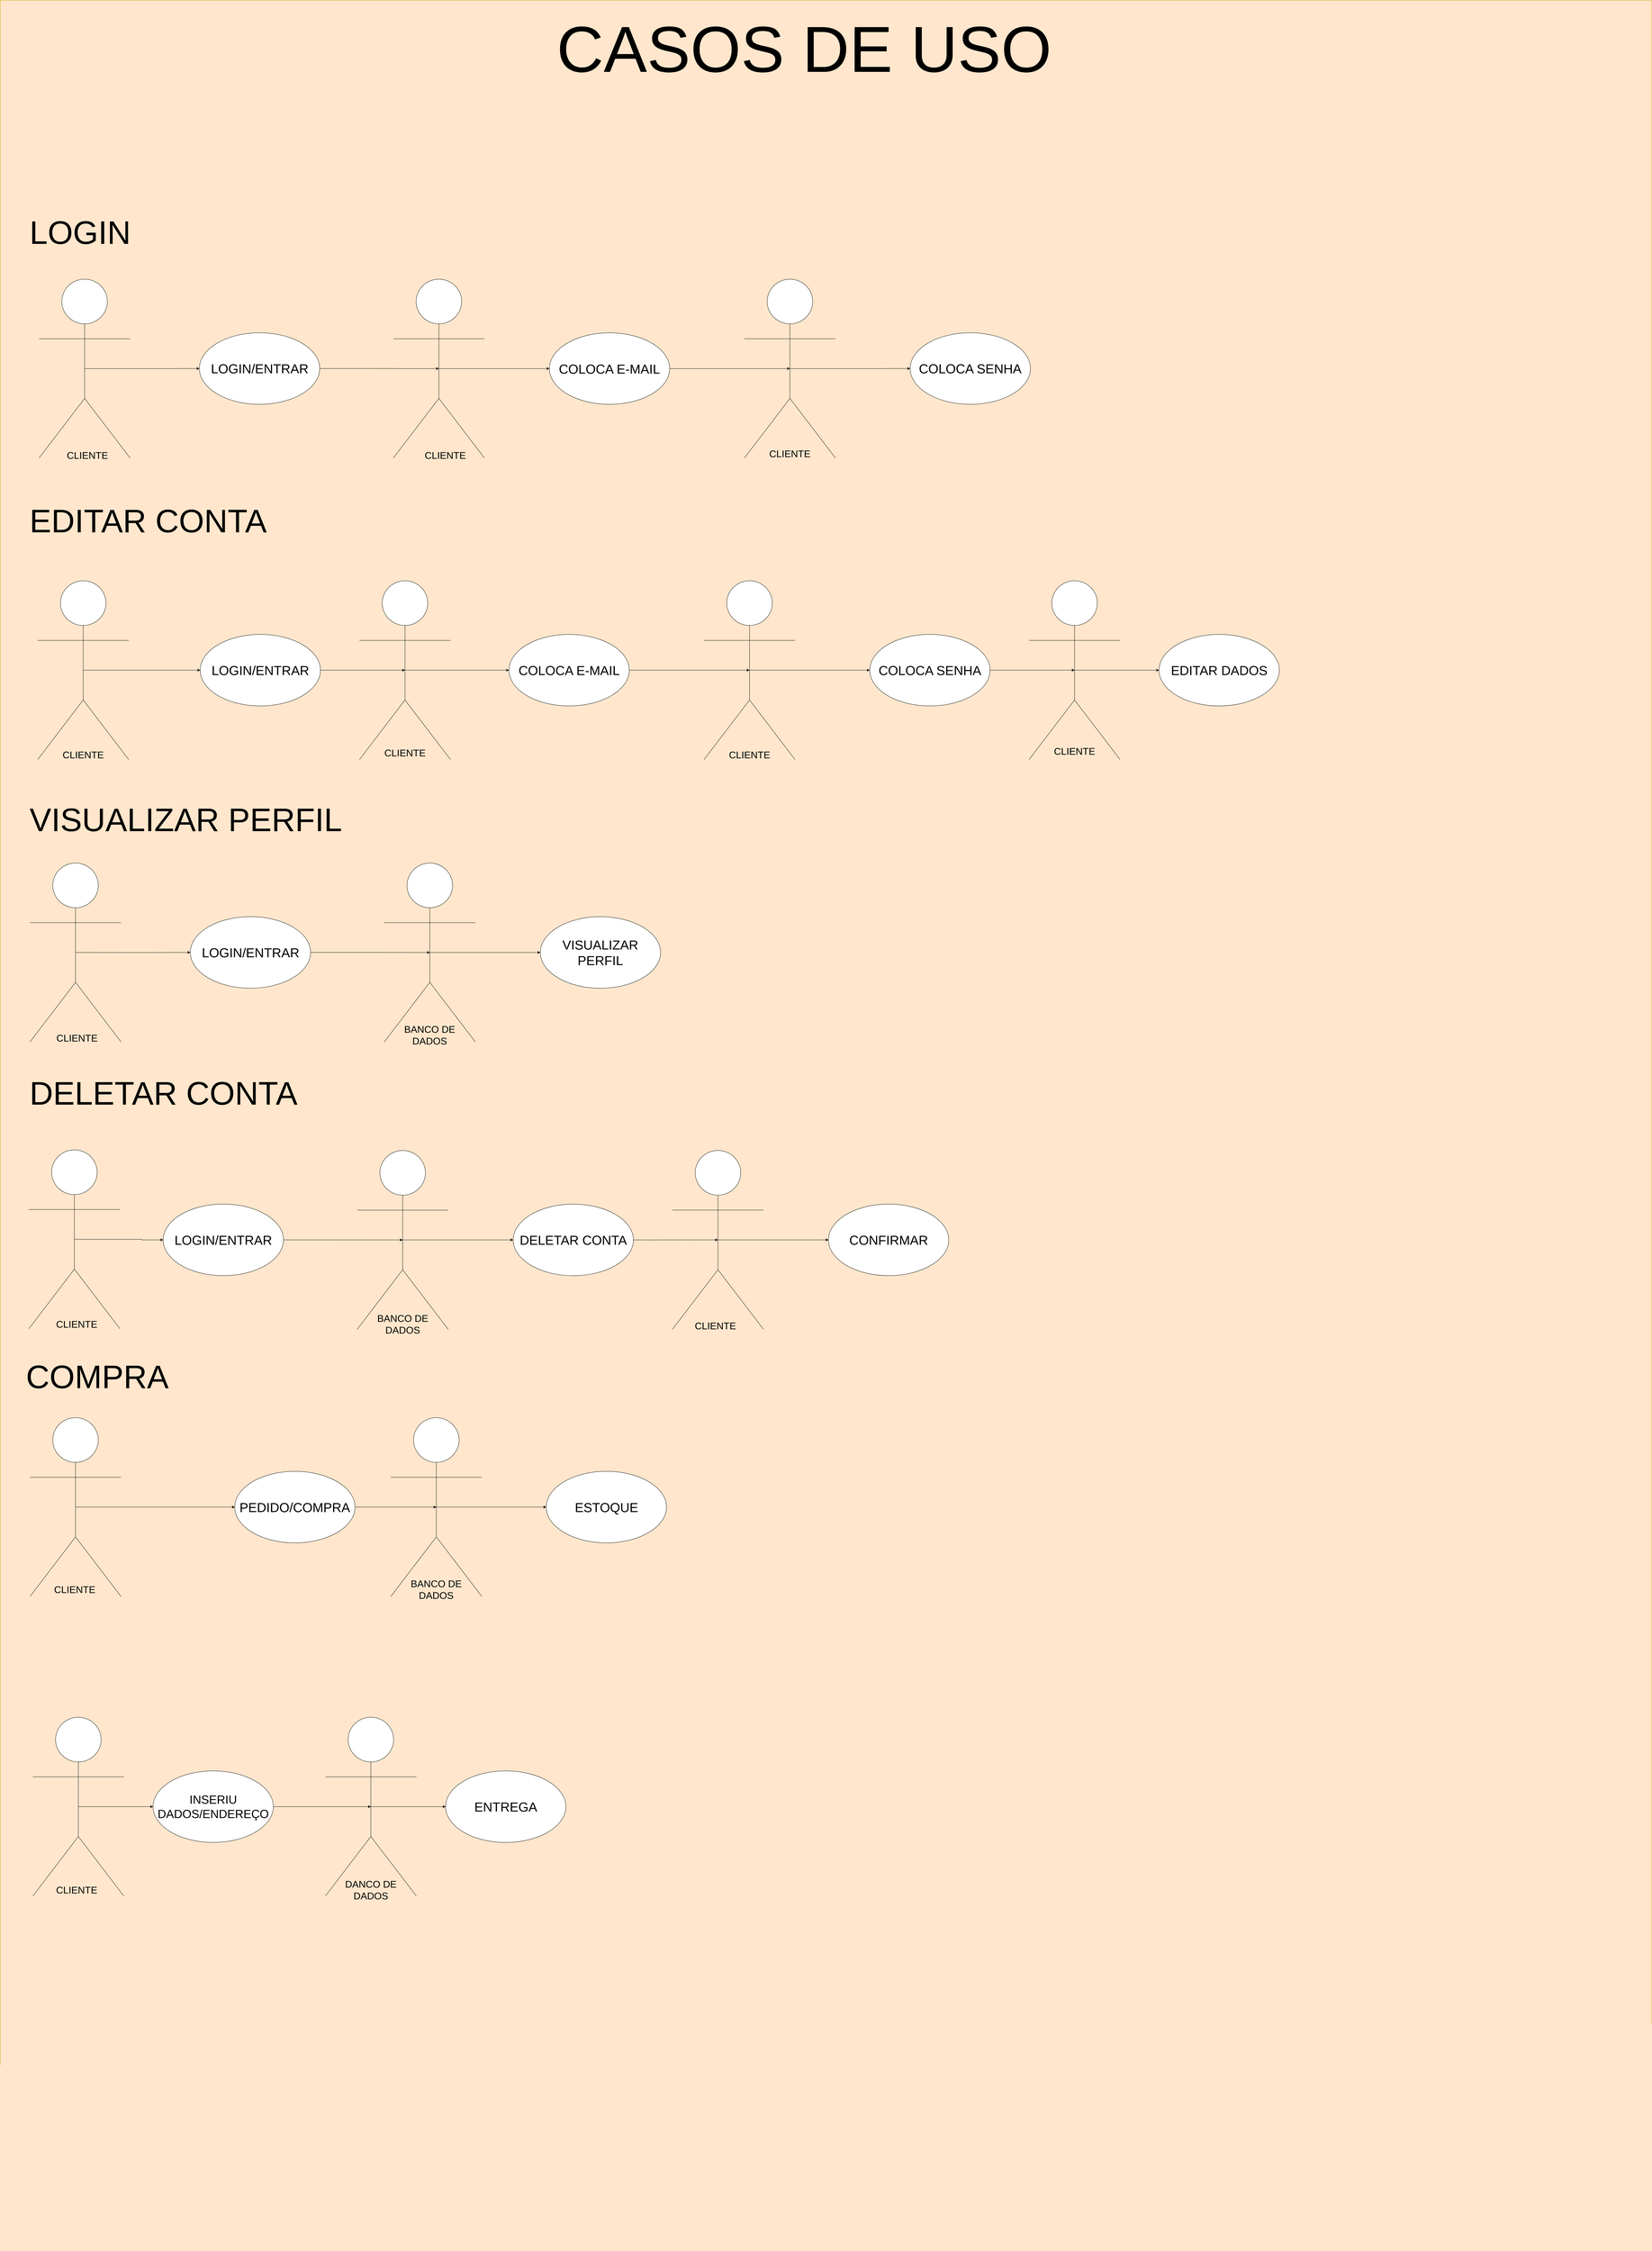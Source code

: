 <mxfile version="24.5.4" type="device">
  <diagram name="Página-1" id="MZOrhbTqoAxMYfqySvp9">
    <mxGraphModel dx="12340" dy="8620" grid="1" gridSize="10" guides="1" tooltips="1" connect="1" arrows="1" fold="1" page="0" pageScale="1" pageWidth="827" pageHeight="1169" math="0" shadow="0">
      <root>
        <mxCell id="0" />
        <mxCell id="1" parent="0" />
        <mxCell id="YWciEob6G5SSci7iSp5B-1" value="" style="rounded=0;whiteSpace=wrap;html=1;fillColor=#ffe6cc;strokeColor=#d79b00;" vertex="1" parent="1">
          <mxGeometry x="2340" y="-460" width="5080" height="6920" as="geometry" />
        </mxCell>
        <mxCell id="YWciEob6G5SSci7iSp5B-2" style="edgeStyle=orthogonalEdgeStyle;rounded=0;orthogonalLoop=1;jettySize=auto;html=1;exitX=0.5;exitY=0.5;exitDx=0;exitDy=0;exitPerimeter=0;entryX=0;entryY=0.5;entryDx=0;entryDy=0;" edge="1" parent="1" source="YWciEob6G5SSci7iSp5B-3" target="YWciEob6G5SSci7iSp5B-5">
          <mxGeometry relative="1" as="geometry" />
        </mxCell>
        <mxCell id="YWciEob6G5SSci7iSp5B-3" value="" style="shape=umlActor;verticalLabelPosition=bottom;verticalAlign=top;html=1;outlineConnect=0;" vertex="1" parent="1">
          <mxGeometry x="2431.33" y="3898.74" width="280" height="550" as="geometry" />
        </mxCell>
        <mxCell id="YWciEob6G5SSci7iSp5B-4" value="&lt;font style=&quot;font-size: 100px;&quot;&gt;COMPRA&lt;/font&gt;" style="text;html=1;align=center;verticalAlign=middle;whiteSpace=wrap;rounded=0;" vertex="1" parent="1">
          <mxGeometry x="2427.88" y="3729.99" width="421.09" height="85" as="geometry" />
        </mxCell>
        <mxCell id="YWciEob6G5SSci7iSp5B-5" value="&lt;font style=&quot;font-size: 40px;&quot;&gt;PEDIDO/COMPRA&lt;/font&gt;" style="ellipse;whiteSpace=wrap;html=1;" vertex="1" parent="1">
          <mxGeometry x="3061.33" y="4063.74" width="370" height="220" as="geometry" />
        </mxCell>
        <mxCell id="YWciEob6G5SSci7iSp5B-6" style="edgeStyle=orthogonalEdgeStyle;rounded=0;orthogonalLoop=1;jettySize=auto;html=1;exitX=0.5;exitY=0.5;exitDx=0;exitDy=0;exitPerimeter=0;entryX=0;entryY=0.5;entryDx=0;entryDy=0;" edge="1" parent="1" source="YWciEob6G5SSci7iSp5B-7" target="YWciEob6G5SSci7iSp5B-8">
          <mxGeometry relative="1" as="geometry" />
        </mxCell>
        <mxCell id="YWciEob6G5SSci7iSp5B-7" value="" style="shape=umlActor;verticalLabelPosition=bottom;verticalAlign=top;html=1;outlineConnect=0;" vertex="1" parent="1">
          <mxGeometry x="3541.33" y="3898.74" width="280" height="550" as="geometry" />
        </mxCell>
        <mxCell id="YWciEob6G5SSci7iSp5B-8" value="&lt;font style=&quot;font-size: 40px;&quot;&gt;ESTOQUE&lt;/font&gt;" style="ellipse;whiteSpace=wrap;html=1;" vertex="1" parent="1">
          <mxGeometry x="4019.59" y="4063.74" width="370" height="220" as="geometry" />
        </mxCell>
        <mxCell id="YWciEob6G5SSci7iSp5B-9" style="edgeStyle=orthogonalEdgeStyle;rounded=0;orthogonalLoop=1;jettySize=auto;html=1;exitX=0.5;exitY=0.5;exitDx=0;exitDy=0;exitPerimeter=0;" edge="1" parent="1" source="YWciEob6G5SSci7iSp5B-10" target="YWciEob6G5SSci7iSp5B-12">
          <mxGeometry relative="1" as="geometry" />
        </mxCell>
        <mxCell id="YWciEob6G5SSci7iSp5B-10" value="" style="shape=umlActor;verticalLabelPosition=bottom;verticalAlign=top;html=1;outlineConnect=0;" vertex="1" parent="1">
          <mxGeometry x="2459.28" y="397.5" width="280" height="550" as="geometry" />
        </mxCell>
        <mxCell id="YWciEob6G5SSci7iSp5B-11" value="&lt;font style=&quot;font-size: 100px;&quot;&gt;LOGIN&lt;/font&gt;" style="text;html=1;align=left;verticalAlign=middle;whiteSpace=wrap;rounded=0;" vertex="1" parent="1">
          <mxGeometry x="2427.88" y="209.85" width="406.42" height="85.3" as="geometry" />
        </mxCell>
        <mxCell id="YWciEob6G5SSci7iSp5B-12" value="&lt;font style=&quot;font-size: 40px;&quot;&gt;LOGIN/ENTRAR&lt;/font&gt;" style="ellipse;whiteSpace=wrap;html=1;" vertex="1" parent="1">
          <mxGeometry x="2952.55" y="562.35" width="370" height="220" as="geometry" />
        </mxCell>
        <mxCell id="YWciEob6G5SSci7iSp5B-13" style="edgeStyle=orthogonalEdgeStyle;rounded=0;orthogonalLoop=1;jettySize=auto;html=1;exitX=0.5;exitY=0.5;exitDx=0;exitDy=0;exitPerimeter=0;entryX=0;entryY=0.5;entryDx=0;entryDy=0;" edge="1" parent="1" source="YWciEob6G5SSci7iSp5B-14" target="YWciEob6G5SSci7iSp5B-15">
          <mxGeometry relative="1" as="geometry" />
        </mxCell>
        <mxCell id="YWciEob6G5SSci7iSp5B-14" value="" style="shape=umlActor;verticalLabelPosition=bottom;verticalAlign=top;html=1;outlineConnect=0;" vertex="1" parent="1">
          <mxGeometry x="3549.28" y="397.5" width="280" height="550" as="geometry" />
        </mxCell>
        <mxCell id="YWciEob6G5SSci7iSp5B-15" value="&lt;font style=&quot;font-size: 40px;&quot;&gt;COLOCA E-MAIL&lt;/font&gt;" style="ellipse;whiteSpace=wrap;html=1;" vertex="1" parent="1">
          <mxGeometry x="4029.28" y="562.5" width="370" height="220" as="geometry" />
        </mxCell>
        <mxCell id="YWciEob6G5SSci7iSp5B-16" style="edgeStyle=orthogonalEdgeStyle;rounded=0;orthogonalLoop=1;jettySize=auto;html=1;exitX=0.5;exitY=0.5;exitDx=0;exitDy=0;exitPerimeter=0;" edge="1" parent="1" source="YWciEob6G5SSci7iSp5B-17" target="YWciEob6G5SSci7iSp5B-19">
          <mxGeometry relative="1" as="geometry" />
        </mxCell>
        <mxCell id="YWciEob6G5SSci7iSp5B-17" value="" style="shape=umlActor;verticalLabelPosition=bottom;verticalAlign=top;html=1;outlineConnect=0;" vertex="1" parent="1">
          <mxGeometry x="4629.28" y="397.5" width="280" height="550" as="geometry" />
        </mxCell>
        <mxCell id="YWciEob6G5SSci7iSp5B-18" value="&lt;font style=&quot;font-size: 100px;&quot;&gt;EDITAR CONTA&lt;/font&gt;" style="text;html=1;align=left;verticalAlign=middle;whiteSpace=wrap;rounded=0;" vertex="1" parent="1">
          <mxGeometry x="2427.88" y="1080" width="810" height="120" as="geometry" />
        </mxCell>
        <mxCell id="YWciEob6G5SSci7iSp5B-19" value="&lt;font style=&quot;font-size: 40px;&quot;&gt;COLOCA SENHA&lt;/font&gt;" style="ellipse;whiteSpace=wrap;html=1;" vertex="1" parent="1">
          <mxGeometry x="5139.28" y="562.35" width="370" height="220" as="geometry" />
        </mxCell>
        <mxCell id="YWciEob6G5SSci7iSp5B-20" style="edgeStyle=orthogonalEdgeStyle;rounded=0;orthogonalLoop=1;jettySize=auto;html=1;exitX=0.5;exitY=0.5;exitDx=0;exitDy=0;exitPerimeter=0;" edge="1" parent="1" source="YWciEob6G5SSci7iSp5B-21" target="YWciEob6G5SSci7iSp5B-26">
          <mxGeometry relative="1" as="geometry" />
        </mxCell>
        <mxCell id="YWciEob6G5SSci7iSp5B-21" value="" style="shape=umlActor;verticalLabelPosition=bottom;verticalAlign=top;html=1;outlineConnect=0;" vertex="1" parent="1">
          <mxGeometry x="2454.98" y="1325" width="280" height="550" as="geometry" />
        </mxCell>
        <mxCell id="YWciEob6G5SSci7iSp5B-22" value="&lt;font style=&quot;font-size: 40px;&quot;&gt;EDITAR DADOS&lt;/font&gt;" style="ellipse;whiteSpace=wrap;html=1;" vertex="1" parent="1">
          <mxGeometry x="5904.98" y="1490" width="370" height="220" as="geometry" />
        </mxCell>
        <mxCell id="YWciEob6G5SSci7iSp5B-23" style="edgeStyle=orthogonalEdgeStyle;rounded=0;orthogonalLoop=1;jettySize=auto;html=1;exitX=0.5;exitY=0.5;exitDx=0;exitDy=0;exitPerimeter=0;entryX=0;entryY=0.5;entryDx=0;entryDy=0;" edge="1" parent="1" source="YWciEob6G5SSci7iSp5B-24" target="YWciEob6G5SSci7iSp5B-22">
          <mxGeometry relative="1" as="geometry" />
        </mxCell>
        <mxCell id="YWciEob6G5SSci7iSp5B-24" value="" style="shape=umlActor;verticalLabelPosition=bottom;verticalAlign=top;html=1;outlineConnect=0;" vertex="1" parent="1">
          <mxGeometry x="5504.98" y="1325" width="280" height="550" as="geometry" />
        </mxCell>
        <mxCell id="YWciEob6G5SSci7iSp5B-25" value="&lt;font style=&quot;font-size: 36px;&quot;&gt;INSERIU DADOS/ENDEREÇO&lt;/font&gt;" style="ellipse;whiteSpace=wrap;html=1;" vertex="1" parent="1">
          <mxGeometry x="2810" y="4985" width="370" height="220" as="geometry" />
        </mxCell>
        <mxCell id="YWciEob6G5SSci7iSp5B-26" value="&lt;font style=&quot;font-size: 40px;&quot;&gt;LOGIN/ENTRAR&lt;/font&gt;" style="ellipse;whiteSpace=wrap;html=1;" vertex="1" parent="1">
          <mxGeometry x="2954.98" y="1490" width="370" height="220" as="geometry" />
        </mxCell>
        <mxCell id="YWciEob6G5SSci7iSp5B-27" style="edgeStyle=orthogonalEdgeStyle;rounded=0;orthogonalLoop=1;jettySize=auto;html=1;exitX=0.5;exitY=0.5;exitDx=0;exitDy=0;exitPerimeter=0;entryX=0;entryY=0.5;entryDx=0;entryDy=0;" edge="1" parent="1" source="YWciEob6G5SSci7iSp5B-28" target="YWciEob6G5SSci7iSp5B-29">
          <mxGeometry relative="1" as="geometry" />
        </mxCell>
        <mxCell id="YWciEob6G5SSci7iSp5B-28" value="" style="shape=umlActor;verticalLabelPosition=bottom;verticalAlign=top;html=1;outlineConnect=0;" vertex="1" parent="1">
          <mxGeometry x="3444.98" y="1325" width="280" height="550" as="geometry" />
        </mxCell>
        <mxCell id="YWciEob6G5SSci7iSp5B-29" value="&lt;font style=&quot;font-size: 40px;&quot;&gt;COLOCA E-MAIL&lt;/font&gt;" style="ellipse;whiteSpace=wrap;html=1;" vertex="1" parent="1">
          <mxGeometry x="3904.98" y="1490" width="370" height="220" as="geometry" />
        </mxCell>
        <mxCell id="YWciEob6G5SSci7iSp5B-30" style="edgeStyle=orthogonalEdgeStyle;rounded=0;orthogonalLoop=1;jettySize=auto;html=1;exitX=0.5;exitY=0.5;exitDx=0;exitDy=0;exitPerimeter=0;entryX=0;entryY=0.5;entryDx=0;entryDy=0;" edge="1" parent="1" source="YWciEob6G5SSci7iSp5B-31" target="YWciEob6G5SSci7iSp5B-32">
          <mxGeometry relative="1" as="geometry" />
        </mxCell>
        <mxCell id="YWciEob6G5SSci7iSp5B-31" value="" style="shape=umlActor;verticalLabelPosition=bottom;verticalAlign=top;html=1;outlineConnect=0;" vertex="1" parent="1">
          <mxGeometry x="4504.98" y="1325" width="280" height="550" as="geometry" />
        </mxCell>
        <mxCell id="YWciEob6G5SSci7iSp5B-32" value="&lt;font style=&quot;font-size: 40px;&quot;&gt;COLOCA SENHA&lt;/font&gt;" style="ellipse;whiteSpace=wrap;html=1;" vertex="1" parent="1">
          <mxGeometry x="5014.98" y="1490" width="370" height="220" as="geometry" />
        </mxCell>
        <mxCell id="YWciEob6G5SSci7iSp5B-33" style="edgeStyle=orthogonalEdgeStyle;rounded=0;orthogonalLoop=1;jettySize=auto;html=1;exitX=0.5;exitY=0.5;exitDx=0;exitDy=0;exitPerimeter=0;entryX=0;entryY=0.5;entryDx=0;entryDy=0;" edge="1" parent="1" source="YWciEob6G5SSci7iSp5B-34" target="YWciEob6G5SSci7iSp5B-25">
          <mxGeometry relative="1" as="geometry" />
        </mxCell>
        <mxCell id="YWciEob6G5SSci7iSp5B-34" value="" style="shape=umlActor;verticalLabelPosition=bottom;verticalAlign=top;html=1;outlineConnect=0;" vertex="1" parent="1">
          <mxGeometry x="2440" y="4820" width="280" height="550" as="geometry" />
        </mxCell>
        <mxCell id="YWciEob6G5SSci7iSp5B-35" value="&lt;font style=&quot;font-size: 200px;&quot;&gt;CASOS DE USO&lt;/font&gt;" style="text;html=1;align=center;verticalAlign=middle;whiteSpace=wrap;rounded=0;flipH=0;flipV=1;labelPosition=center;verticalLabelPosition=middle;" vertex="1" parent="1">
          <mxGeometry x="4001.03" y="-390" width="1624.46" height="160" as="geometry" />
        </mxCell>
        <mxCell id="YWciEob6G5SSci7iSp5B-36" style="edgeStyle=orthogonalEdgeStyle;rounded=0;orthogonalLoop=1;jettySize=auto;html=1;exitX=0.5;exitY=0.5;exitDx=0;exitDy=0;exitPerimeter=0;entryX=0;entryY=0.5;entryDx=0;entryDy=0;" edge="1" parent="1" source="YWciEob6G5SSci7iSp5B-37" target="YWciEob6G5SSci7iSp5B-38">
          <mxGeometry relative="1" as="geometry" />
        </mxCell>
        <mxCell id="YWciEob6G5SSci7iSp5B-37" value="" style="shape=umlActor;verticalLabelPosition=bottom;verticalAlign=top;html=1;outlineConnect=0;" vertex="1" parent="1">
          <mxGeometry x="3340" y="4820" width="280" height="550" as="geometry" />
        </mxCell>
        <mxCell id="YWciEob6G5SSci7iSp5B-38" value="&lt;font style=&quot;font-size: 40px;&quot;&gt;ENTREGA&lt;/font&gt;" style="ellipse;whiteSpace=wrap;html=1;" vertex="1" parent="1">
          <mxGeometry x="3710" y="4985" width="370" height="220" as="geometry" />
        </mxCell>
        <mxCell id="YWciEob6G5SSci7iSp5B-39" value="&lt;font style=&quot;font-size: 30px;&quot;&gt;CLIENTE&lt;/font&gt;" style="text;html=1;align=center;verticalAlign=middle;whiteSpace=wrap;rounded=0;" vertex="1" parent="1">
          <mxGeometry x="2497.58" y="917.35" width="220" height="42.65" as="geometry" />
        </mxCell>
        <mxCell id="YWciEob6G5SSci7iSp5B-40" value="&lt;font style=&quot;font-size: 30px;&quot;&gt;CLIENTE&lt;/font&gt;" style="text;html=1;align=center;verticalAlign=middle;whiteSpace=wrap;rounded=0;" vertex="1" parent="1">
          <mxGeometry x="3599.28" y="917.35" width="220" height="42.65" as="geometry" />
        </mxCell>
        <mxCell id="YWciEob6G5SSci7iSp5B-41" value="&lt;font style=&quot;font-size: 30px;&quot;&gt;CLIENTE&lt;/font&gt;" style="text;html=1;align=center;verticalAlign=middle;whiteSpace=wrap;rounded=0;" vertex="1" parent="1">
          <mxGeometry x="4659.28" y="912.35" width="220" height="42.65" as="geometry" />
        </mxCell>
        <mxCell id="YWciEob6G5SSci7iSp5B-42" value="&lt;font style=&quot;font-size: 30px;&quot;&gt;CLIENTE&lt;/font&gt;" style="text;html=1;align=center;verticalAlign=middle;whiteSpace=wrap;rounded=0;" vertex="1" parent="1">
          <mxGeometry x="4534.98" y="1838.68" width="220" height="42.65" as="geometry" />
        </mxCell>
        <mxCell id="YWciEob6G5SSci7iSp5B-43" value="&lt;font style=&quot;font-size: 30px;&quot;&gt;CLIENTE&lt;/font&gt;" style="text;html=1;align=center;verticalAlign=middle;whiteSpace=wrap;rounded=0;" vertex="1" parent="1">
          <mxGeometry x="5534.98" y="1827.35" width="220" height="42.65" as="geometry" />
        </mxCell>
        <mxCell id="YWciEob6G5SSci7iSp5B-44" value="&lt;font style=&quot;font-size: 30px;&quot;&gt;CLIENTE&lt;/font&gt;" style="text;html=1;align=center;verticalAlign=middle;whiteSpace=wrap;rounded=0;" vertex="1" parent="1">
          <mxGeometry x="3474.98" y="1832.35" width="220" height="42.65" as="geometry" />
        </mxCell>
        <mxCell id="YWciEob6G5SSci7iSp5B-45" value="&lt;font style=&quot;font-size: 30px;&quot;&gt;CLIENTE&lt;/font&gt;" style="text;html=1;align=center;verticalAlign=middle;whiteSpace=wrap;rounded=0;" vertex="1" parent="1">
          <mxGeometry x="2484.98" y="1838.68" width="220" height="42.65" as="geometry" />
        </mxCell>
        <mxCell id="YWciEob6G5SSci7iSp5B-46" value="&lt;font style=&quot;font-size: 30px;&quot;&gt;CLIENTE&lt;/font&gt;" style="text;html=1;align=center;verticalAlign=middle;whiteSpace=wrap;rounded=0;" vertex="1" parent="1">
          <mxGeometry x="2459.37" y="4406.09" width="220" height="42.65" as="geometry" />
        </mxCell>
        <mxCell id="YWciEob6G5SSci7iSp5B-47" value="&lt;font style=&quot;font-size: 30px;&quot;&gt;BANCO DE DADOS&lt;/font&gt;" style="text;html=1;align=center;verticalAlign=middle;whiteSpace=wrap;rounded=0;" vertex="1" parent="1">
          <mxGeometry x="3571.33" y="4406.09" width="220" height="42.65" as="geometry" />
        </mxCell>
        <mxCell id="YWciEob6G5SSci7iSp5B-48" style="edgeStyle=orthogonalEdgeStyle;rounded=0;orthogonalLoop=1;jettySize=auto;html=1;exitX=1;exitY=0.5;exitDx=0;exitDy=0;entryX=0.5;entryY=0.5;entryDx=0;entryDy=0;entryPerimeter=0;" edge="1" parent="1" source="YWciEob6G5SSci7iSp5B-5" target="YWciEob6G5SSci7iSp5B-7">
          <mxGeometry relative="1" as="geometry" />
        </mxCell>
        <mxCell id="YWciEob6G5SSci7iSp5B-49" style="edgeStyle=orthogonalEdgeStyle;rounded=0;orthogonalLoop=1;jettySize=auto;html=1;exitX=1;exitY=0.5;exitDx=0;exitDy=0;entryX=0.5;entryY=0.5;entryDx=0;entryDy=0;entryPerimeter=0;" edge="1" parent="1" source="YWciEob6G5SSci7iSp5B-26" target="YWciEob6G5SSci7iSp5B-28">
          <mxGeometry relative="1" as="geometry" />
        </mxCell>
        <mxCell id="YWciEob6G5SSci7iSp5B-50" style="edgeStyle=orthogonalEdgeStyle;rounded=0;orthogonalLoop=1;jettySize=auto;html=1;exitX=1;exitY=0.5;exitDx=0;exitDy=0;entryX=0.5;entryY=0.5;entryDx=0;entryDy=0;entryPerimeter=0;" edge="1" parent="1" source="YWciEob6G5SSci7iSp5B-29" target="YWciEob6G5SSci7iSp5B-31">
          <mxGeometry relative="1" as="geometry" />
        </mxCell>
        <mxCell id="YWciEob6G5SSci7iSp5B-51" style="edgeStyle=orthogonalEdgeStyle;rounded=0;orthogonalLoop=1;jettySize=auto;html=1;exitX=1;exitY=0.5;exitDx=0;exitDy=0;entryX=0.5;entryY=0.5;entryDx=0;entryDy=0;entryPerimeter=0;" edge="1" parent="1" source="YWciEob6G5SSci7iSp5B-32" target="YWciEob6G5SSci7iSp5B-24">
          <mxGeometry relative="1" as="geometry" />
        </mxCell>
        <mxCell id="YWciEob6G5SSci7iSp5B-52" style="edgeStyle=orthogonalEdgeStyle;rounded=0;orthogonalLoop=1;jettySize=auto;html=1;exitX=1;exitY=0.5;exitDx=0;exitDy=0;entryX=0.5;entryY=0.5;entryDx=0;entryDy=0;entryPerimeter=0;" edge="1" parent="1" source="YWciEob6G5SSci7iSp5B-12" target="YWciEob6G5SSci7iSp5B-14">
          <mxGeometry relative="1" as="geometry" />
        </mxCell>
        <mxCell id="YWciEob6G5SSci7iSp5B-53" style="edgeStyle=orthogonalEdgeStyle;rounded=0;orthogonalLoop=1;jettySize=auto;html=1;exitX=1;exitY=0.5;exitDx=0;exitDy=0;entryX=0.5;entryY=0.5;entryDx=0;entryDy=0;entryPerimeter=0;" edge="1" parent="1" source="YWciEob6G5SSci7iSp5B-15" target="YWciEob6G5SSci7iSp5B-17">
          <mxGeometry relative="1" as="geometry" />
        </mxCell>
        <mxCell id="YWciEob6G5SSci7iSp5B-54" style="edgeStyle=orthogonalEdgeStyle;rounded=0;orthogonalLoop=1;jettySize=auto;html=1;exitX=1;exitY=0.5;exitDx=0;exitDy=0;entryX=0.5;entryY=0.5;entryDx=0;entryDy=0;entryPerimeter=0;" edge="1" parent="1" source="YWciEob6G5SSci7iSp5B-25" target="YWciEob6G5SSci7iSp5B-37">
          <mxGeometry relative="1" as="geometry" />
        </mxCell>
        <mxCell id="YWciEob6G5SSci7iSp5B-55" value="&lt;font style=&quot;font-size: 30px;&quot;&gt;CLIENTE&lt;/font&gt;" style="text;html=1;align=center;verticalAlign=middle;whiteSpace=wrap;rounded=0;" vertex="1" parent="1">
          <mxGeometry x="2464.99" y="5330" width="220" height="42.65" as="geometry" />
        </mxCell>
        <mxCell id="YWciEob6G5SSci7iSp5B-56" value="&lt;font style=&quot;font-size: 30px;&quot;&gt;DANCO DE DADOS&lt;/font&gt;" style="text;html=1;align=center;verticalAlign=middle;whiteSpace=wrap;rounded=0;" vertex="1" parent="1">
          <mxGeometry x="3370" y="5330" width="220" height="42.65" as="geometry" />
        </mxCell>
        <mxCell id="YWciEob6G5SSci7iSp5B-57" style="edgeStyle=orthogonalEdgeStyle;rounded=0;orthogonalLoop=1;jettySize=auto;html=1;exitX=0.5;exitY=0.5;exitDx=0;exitDy=0;exitPerimeter=0;" edge="1" parent="1" source="YWciEob6G5SSci7iSp5B-58" target="YWciEob6G5SSci7iSp5B-60">
          <mxGeometry relative="1" as="geometry" />
        </mxCell>
        <mxCell id="YWciEob6G5SSci7iSp5B-58" value="" style="shape=umlActor;verticalLabelPosition=bottom;verticalAlign=top;html=1;outlineConnect=0;" vertex="1" parent="1">
          <mxGeometry x="2431.33" y="2193.18" width="280" height="550" as="geometry" />
        </mxCell>
        <mxCell id="YWciEob6G5SSci7iSp5B-59" value="&lt;font style=&quot;font-size: 100px;&quot;&gt;VISUALIZAR PERFIL&lt;/font&gt;" style="text;html=1;align=left;verticalAlign=middle;whiteSpace=wrap;rounded=0;" vertex="1" parent="1">
          <mxGeometry x="2427.88" y="2016.45" width="989.95" height="85.3" as="geometry" />
        </mxCell>
        <mxCell id="YWciEob6G5SSci7iSp5B-60" value="&lt;font style=&quot;font-size: 40px;&quot;&gt;LOGIN/ENTRAR&lt;/font&gt;" style="ellipse;whiteSpace=wrap;html=1;" vertex="1" parent="1">
          <mxGeometry x="2924.6" y="2358.03" width="370" height="220" as="geometry" />
        </mxCell>
        <mxCell id="YWciEob6G5SSci7iSp5B-61" style="edgeStyle=orthogonalEdgeStyle;rounded=0;orthogonalLoop=1;jettySize=auto;html=1;exitX=0.5;exitY=0.5;exitDx=0;exitDy=0;exitPerimeter=0;entryX=0;entryY=0.5;entryDx=0;entryDy=0;" edge="1" parent="1" source="YWciEob6G5SSci7iSp5B-62" target="YWciEob6G5SSci7iSp5B-63">
          <mxGeometry relative="1" as="geometry" />
        </mxCell>
        <mxCell id="YWciEob6G5SSci7iSp5B-62" value="" style="shape=umlActor;verticalLabelPosition=bottom;verticalAlign=top;html=1;outlineConnect=0;" vertex="1" parent="1">
          <mxGeometry x="3521.33" y="2193.18" width="280" height="550" as="geometry" />
        </mxCell>
        <mxCell id="YWciEob6G5SSci7iSp5B-63" value="&lt;font style=&quot;font-size: 40px;&quot;&gt;VISUALIZAR PERFIL&lt;/font&gt;" style="ellipse;whiteSpace=wrap;html=1;" vertex="1" parent="1">
          <mxGeometry x="4001.33" y="2358.18" width="370" height="220" as="geometry" />
        </mxCell>
        <mxCell id="YWciEob6G5SSci7iSp5B-64" style="edgeStyle=orthogonalEdgeStyle;rounded=0;orthogonalLoop=1;jettySize=auto;html=1;exitX=1;exitY=0.5;exitDx=0;exitDy=0;entryX=0.5;entryY=0.5;entryDx=0;entryDy=0;entryPerimeter=0;" edge="1" parent="1" source="YWciEob6G5SSci7iSp5B-60" target="YWciEob6G5SSci7iSp5B-62">
          <mxGeometry relative="1" as="geometry" />
        </mxCell>
        <mxCell id="YWciEob6G5SSci7iSp5B-65" style="edgeStyle=orthogonalEdgeStyle;rounded=0;orthogonalLoop=1;jettySize=auto;html=1;exitX=0.5;exitY=0.5;exitDx=0;exitDy=0;exitPerimeter=0;entryX=0;entryY=0.5;entryDx=0;entryDy=0;" edge="1" parent="1" source="YWciEob6G5SSci7iSp5B-66" target="YWciEob6G5SSci7iSp5B-68">
          <mxGeometry relative="1" as="geometry" />
        </mxCell>
        <mxCell id="YWciEob6G5SSci7iSp5B-66" value="" style="shape=umlActor;verticalLabelPosition=bottom;verticalAlign=top;html=1;outlineConnect=0;" vertex="1" parent="1">
          <mxGeometry x="2427.88" y="3075.25" width="280" height="550" as="geometry" />
        </mxCell>
        <mxCell id="YWciEob6G5SSci7iSp5B-67" value="&lt;span style=&quot;font-size: 100px;&quot;&gt;DELETAR CONTA&lt;/span&gt;" style="text;html=1;align=left;verticalAlign=middle;whiteSpace=wrap;rounded=0;" vertex="1" parent="1">
          <mxGeometry x="2427.88" y="2857" width="942.12" height="85.3" as="geometry" />
        </mxCell>
        <mxCell id="YWciEob6G5SSci7iSp5B-68" value="&lt;font style=&quot;font-size: 40px;&quot;&gt;LOGIN/ENTRAR&lt;/font&gt;" style="ellipse;whiteSpace=wrap;html=1;" vertex="1" parent="1">
          <mxGeometry x="2841.15" y="3242.0" width="370" height="220" as="geometry" />
        </mxCell>
        <mxCell id="YWciEob6G5SSci7iSp5B-69" style="edgeStyle=orthogonalEdgeStyle;rounded=0;orthogonalLoop=1;jettySize=auto;html=1;exitX=0.5;exitY=0.5;exitDx=0;exitDy=0;exitPerimeter=0;entryX=0;entryY=0.5;entryDx=0;entryDy=0;" edge="1" parent="1" source="YWciEob6G5SSci7iSp5B-70" target="YWciEob6G5SSci7iSp5B-71">
          <mxGeometry relative="1" as="geometry" />
        </mxCell>
        <mxCell id="YWciEob6G5SSci7iSp5B-70" value="" style="shape=umlActor;verticalLabelPosition=bottom;verticalAlign=top;html=1;outlineConnect=0;" vertex="1" parent="1">
          <mxGeometry x="3437.88" y="3077.15" width="280" height="550" as="geometry" />
        </mxCell>
        <mxCell id="YWciEob6G5SSci7iSp5B-71" value="&lt;font style=&quot;font-size: 40px;&quot;&gt;DELETAR CONTA&lt;/font&gt;" style="ellipse;whiteSpace=wrap;html=1;" vertex="1" parent="1">
          <mxGeometry x="3917.88" y="3242.15" width="370" height="220" as="geometry" />
        </mxCell>
        <mxCell id="YWciEob6G5SSci7iSp5B-72" style="edgeStyle=orthogonalEdgeStyle;rounded=0;orthogonalLoop=1;jettySize=auto;html=1;exitX=0.5;exitY=0.5;exitDx=0;exitDy=0;exitPerimeter=0;entryX=0;entryY=0.5;entryDx=0;entryDy=0;" edge="1" parent="1" source="YWciEob6G5SSci7iSp5B-73" target="YWciEob6G5SSci7iSp5B-74">
          <mxGeometry relative="1" as="geometry" />
        </mxCell>
        <mxCell id="YWciEob6G5SSci7iSp5B-73" value="" style="shape=umlActor;verticalLabelPosition=bottom;verticalAlign=top;html=1;outlineConnect=0;" vertex="1" parent="1">
          <mxGeometry x="4407.88" y="3077" width="280" height="550" as="geometry" />
        </mxCell>
        <mxCell id="YWciEob6G5SSci7iSp5B-74" value="&lt;font style=&quot;font-size: 40px;&quot;&gt;CONFIRMAR&lt;/font&gt;" style="ellipse;whiteSpace=wrap;html=1;" vertex="1" parent="1">
          <mxGeometry x="4887.88" y="3242" width="370" height="220" as="geometry" />
        </mxCell>
        <mxCell id="YWciEob6G5SSci7iSp5B-75" style="edgeStyle=orthogonalEdgeStyle;rounded=0;orthogonalLoop=1;jettySize=auto;html=1;exitX=1;exitY=0.5;exitDx=0;exitDy=0;entryX=0.5;entryY=0.5;entryDx=0;entryDy=0;entryPerimeter=0;" edge="1" parent="1" source="YWciEob6G5SSci7iSp5B-68" target="YWciEob6G5SSci7iSp5B-70">
          <mxGeometry relative="1" as="geometry" />
        </mxCell>
        <mxCell id="YWciEob6G5SSci7iSp5B-76" style="edgeStyle=orthogonalEdgeStyle;rounded=0;orthogonalLoop=1;jettySize=auto;html=1;exitX=1;exitY=0.5;exitDx=0;exitDy=0;entryX=0.5;entryY=0.5;entryDx=0;entryDy=0;entryPerimeter=0;" edge="1" parent="1" source="YWciEob6G5SSci7iSp5B-71" target="YWciEob6G5SSci7iSp5B-73">
          <mxGeometry relative="1" as="geometry" />
        </mxCell>
        <mxCell id="YWciEob6G5SSci7iSp5B-77" value="&lt;font style=&quot;font-size: 30px;&quot;&gt;CLIENTE&lt;/font&gt;" style="text;html=1;align=center;verticalAlign=middle;whiteSpace=wrap;rounded=0;" vertex="1" parent="1">
          <mxGeometry x="2464.99" y="3590" width="220" height="42.65" as="geometry" />
        </mxCell>
        <mxCell id="YWciEob6G5SSci7iSp5B-78" value="&lt;font style=&quot;font-size: 30px;&quot;&gt;CLIENTE&lt;/font&gt;" style="text;html=1;align=center;verticalAlign=middle;whiteSpace=wrap;rounded=0;" vertex="1" parent="1">
          <mxGeometry x="4430" y="3595" width="220" height="42.65" as="geometry" />
        </mxCell>
        <mxCell id="YWciEob6G5SSci7iSp5B-79" value="&lt;font style=&quot;font-size: 30px;&quot;&gt;BANCO DE DADOS&lt;/font&gt;" style="text;html=1;align=center;verticalAlign=middle;whiteSpace=wrap;rounded=0;" vertex="1" parent="1">
          <mxGeometry x="3467.88" y="3590" width="220" height="42.65" as="geometry" />
        </mxCell>
        <mxCell id="YWciEob6G5SSci7iSp5B-80" value="&lt;font style=&quot;font-size: 30px;&quot;&gt;CLIENTE&lt;/font&gt;" style="text;html=1;align=center;verticalAlign=middle;whiteSpace=wrap;rounded=0;" vertex="1" parent="1">
          <mxGeometry x="2465.65" y="2710" width="220" height="42.65" as="geometry" />
        </mxCell>
        <mxCell id="YWciEob6G5SSci7iSp5B-81" value="&lt;font style=&quot;font-size: 30px;&quot;&gt;BANCO DE DADOS&lt;/font&gt;" style="text;html=1;align=center;verticalAlign=middle;whiteSpace=wrap;rounded=0;" vertex="1" parent="1">
          <mxGeometry x="3551.33" y="2700.53" width="220" height="42.65" as="geometry" />
        </mxCell>
      </root>
    </mxGraphModel>
  </diagram>
</mxfile>
